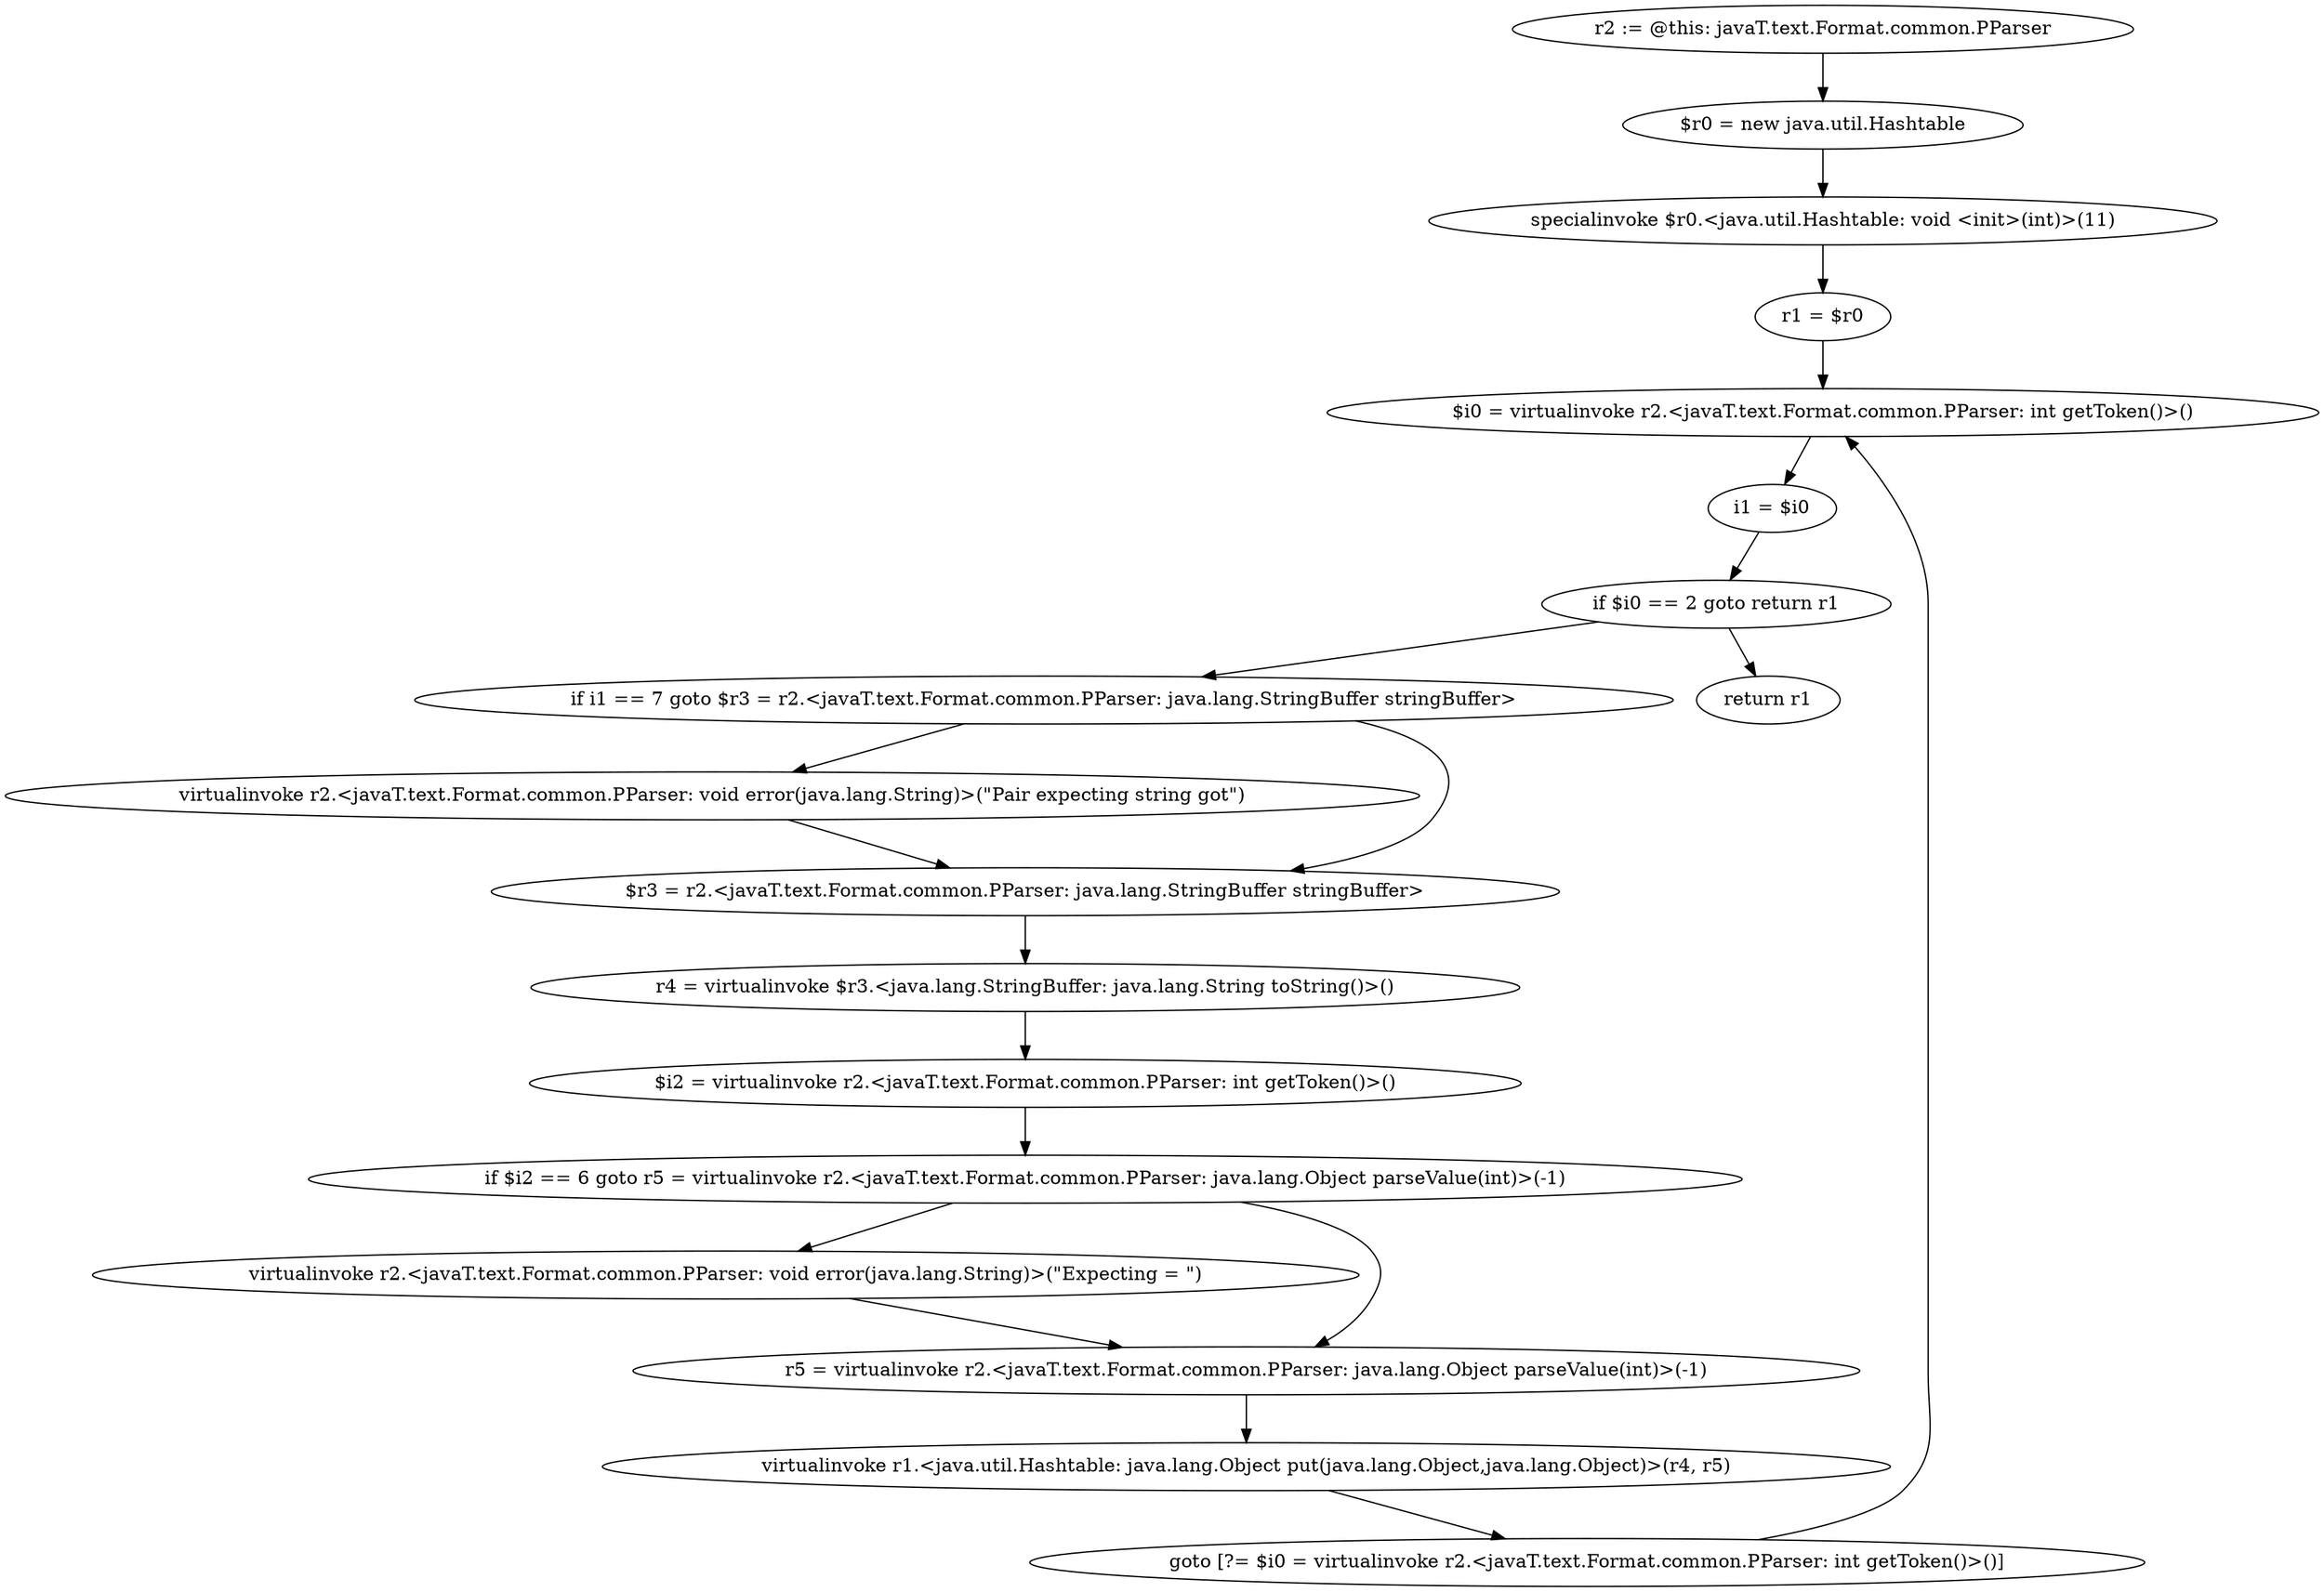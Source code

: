 digraph "unitGraph" {
    "r2 := @this: javaT.text.Format.common.PParser"
    "$r0 = new java.util.Hashtable"
    "specialinvoke $r0.<java.util.Hashtable: void <init>(int)>(11)"
    "r1 = $r0"
    "$i0 = virtualinvoke r2.<javaT.text.Format.common.PParser: int getToken()>()"
    "i1 = $i0"
    "if $i0 == 2 goto return r1"
    "if i1 == 7 goto $r3 = r2.<javaT.text.Format.common.PParser: java.lang.StringBuffer stringBuffer>"
    "virtualinvoke r2.<javaT.text.Format.common.PParser: void error(java.lang.String)>(\"Pair expecting string got\")"
    "$r3 = r2.<javaT.text.Format.common.PParser: java.lang.StringBuffer stringBuffer>"
    "r4 = virtualinvoke $r3.<java.lang.StringBuffer: java.lang.String toString()>()"
    "$i2 = virtualinvoke r2.<javaT.text.Format.common.PParser: int getToken()>()"
    "if $i2 == 6 goto r5 = virtualinvoke r2.<javaT.text.Format.common.PParser: java.lang.Object parseValue(int)>(-1)"
    "virtualinvoke r2.<javaT.text.Format.common.PParser: void error(java.lang.String)>(\"Expecting = \")"
    "r5 = virtualinvoke r2.<javaT.text.Format.common.PParser: java.lang.Object parseValue(int)>(-1)"
    "virtualinvoke r1.<java.util.Hashtable: java.lang.Object put(java.lang.Object,java.lang.Object)>(r4, r5)"
    "goto [?= $i0 = virtualinvoke r2.<javaT.text.Format.common.PParser: int getToken()>()]"
    "return r1"
    "r2 := @this: javaT.text.Format.common.PParser"->"$r0 = new java.util.Hashtable";
    "$r0 = new java.util.Hashtable"->"specialinvoke $r0.<java.util.Hashtable: void <init>(int)>(11)";
    "specialinvoke $r0.<java.util.Hashtable: void <init>(int)>(11)"->"r1 = $r0";
    "r1 = $r0"->"$i0 = virtualinvoke r2.<javaT.text.Format.common.PParser: int getToken()>()";
    "$i0 = virtualinvoke r2.<javaT.text.Format.common.PParser: int getToken()>()"->"i1 = $i0";
    "i1 = $i0"->"if $i0 == 2 goto return r1";
    "if $i0 == 2 goto return r1"->"if i1 == 7 goto $r3 = r2.<javaT.text.Format.common.PParser: java.lang.StringBuffer stringBuffer>";
    "if $i0 == 2 goto return r1"->"return r1";
    "if i1 == 7 goto $r3 = r2.<javaT.text.Format.common.PParser: java.lang.StringBuffer stringBuffer>"->"virtualinvoke r2.<javaT.text.Format.common.PParser: void error(java.lang.String)>(\"Pair expecting string got\")";
    "if i1 == 7 goto $r3 = r2.<javaT.text.Format.common.PParser: java.lang.StringBuffer stringBuffer>"->"$r3 = r2.<javaT.text.Format.common.PParser: java.lang.StringBuffer stringBuffer>";
    "virtualinvoke r2.<javaT.text.Format.common.PParser: void error(java.lang.String)>(\"Pair expecting string got\")"->"$r3 = r2.<javaT.text.Format.common.PParser: java.lang.StringBuffer stringBuffer>";
    "$r3 = r2.<javaT.text.Format.common.PParser: java.lang.StringBuffer stringBuffer>"->"r4 = virtualinvoke $r3.<java.lang.StringBuffer: java.lang.String toString()>()";
    "r4 = virtualinvoke $r3.<java.lang.StringBuffer: java.lang.String toString()>()"->"$i2 = virtualinvoke r2.<javaT.text.Format.common.PParser: int getToken()>()";
    "$i2 = virtualinvoke r2.<javaT.text.Format.common.PParser: int getToken()>()"->"if $i2 == 6 goto r5 = virtualinvoke r2.<javaT.text.Format.common.PParser: java.lang.Object parseValue(int)>(-1)";
    "if $i2 == 6 goto r5 = virtualinvoke r2.<javaT.text.Format.common.PParser: java.lang.Object parseValue(int)>(-1)"->"virtualinvoke r2.<javaT.text.Format.common.PParser: void error(java.lang.String)>(\"Expecting = \")";
    "if $i2 == 6 goto r5 = virtualinvoke r2.<javaT.text.Format.common.PParser: java.lang.Object parseValue(int)>(-1)"->"r5 = virtualinvoke r2.<javaT.text.Format.common.PParser: java.lang.Object parseValue(int)>(-1)";
    "virtualinvoke r2.<javaT.text.Format.common.PParser: void error(java.lang.String)>(\"Expecting = \")"->"r5 = virtualinvoke r2.<javaT.text.Format.common.PParser: java.lang.Object parseValue(int)>(-1)";
    "r5 = virtualinvoke r2.<javaT.text.Format.common.PParser: java.lang.Object parseValue(int)>(-1)"->"virtualinvoke r1.<java.util.Hashtable: java.lang.Object put(java.lang.Object,java.lang.Object)>(r4, r5)";
    "virtualinvoke r1.<java.util.Hashtable: java.lang.Object put(java.lang.Object,java.lang.Object)>(r4, r5)"->"goto [?= $i0 = virtualinvoke r2.<javaT.text.Format.common.PParser: int getToken()>()]";
    "goto [?= $i0 = virtualinvoke r2.<javaT.text.Format.common.PParser: int getToken()>()]"->"$i0 = virtualinvoke r2.<javaT.text.Format.common.PParser: int getToken()>()";
}
